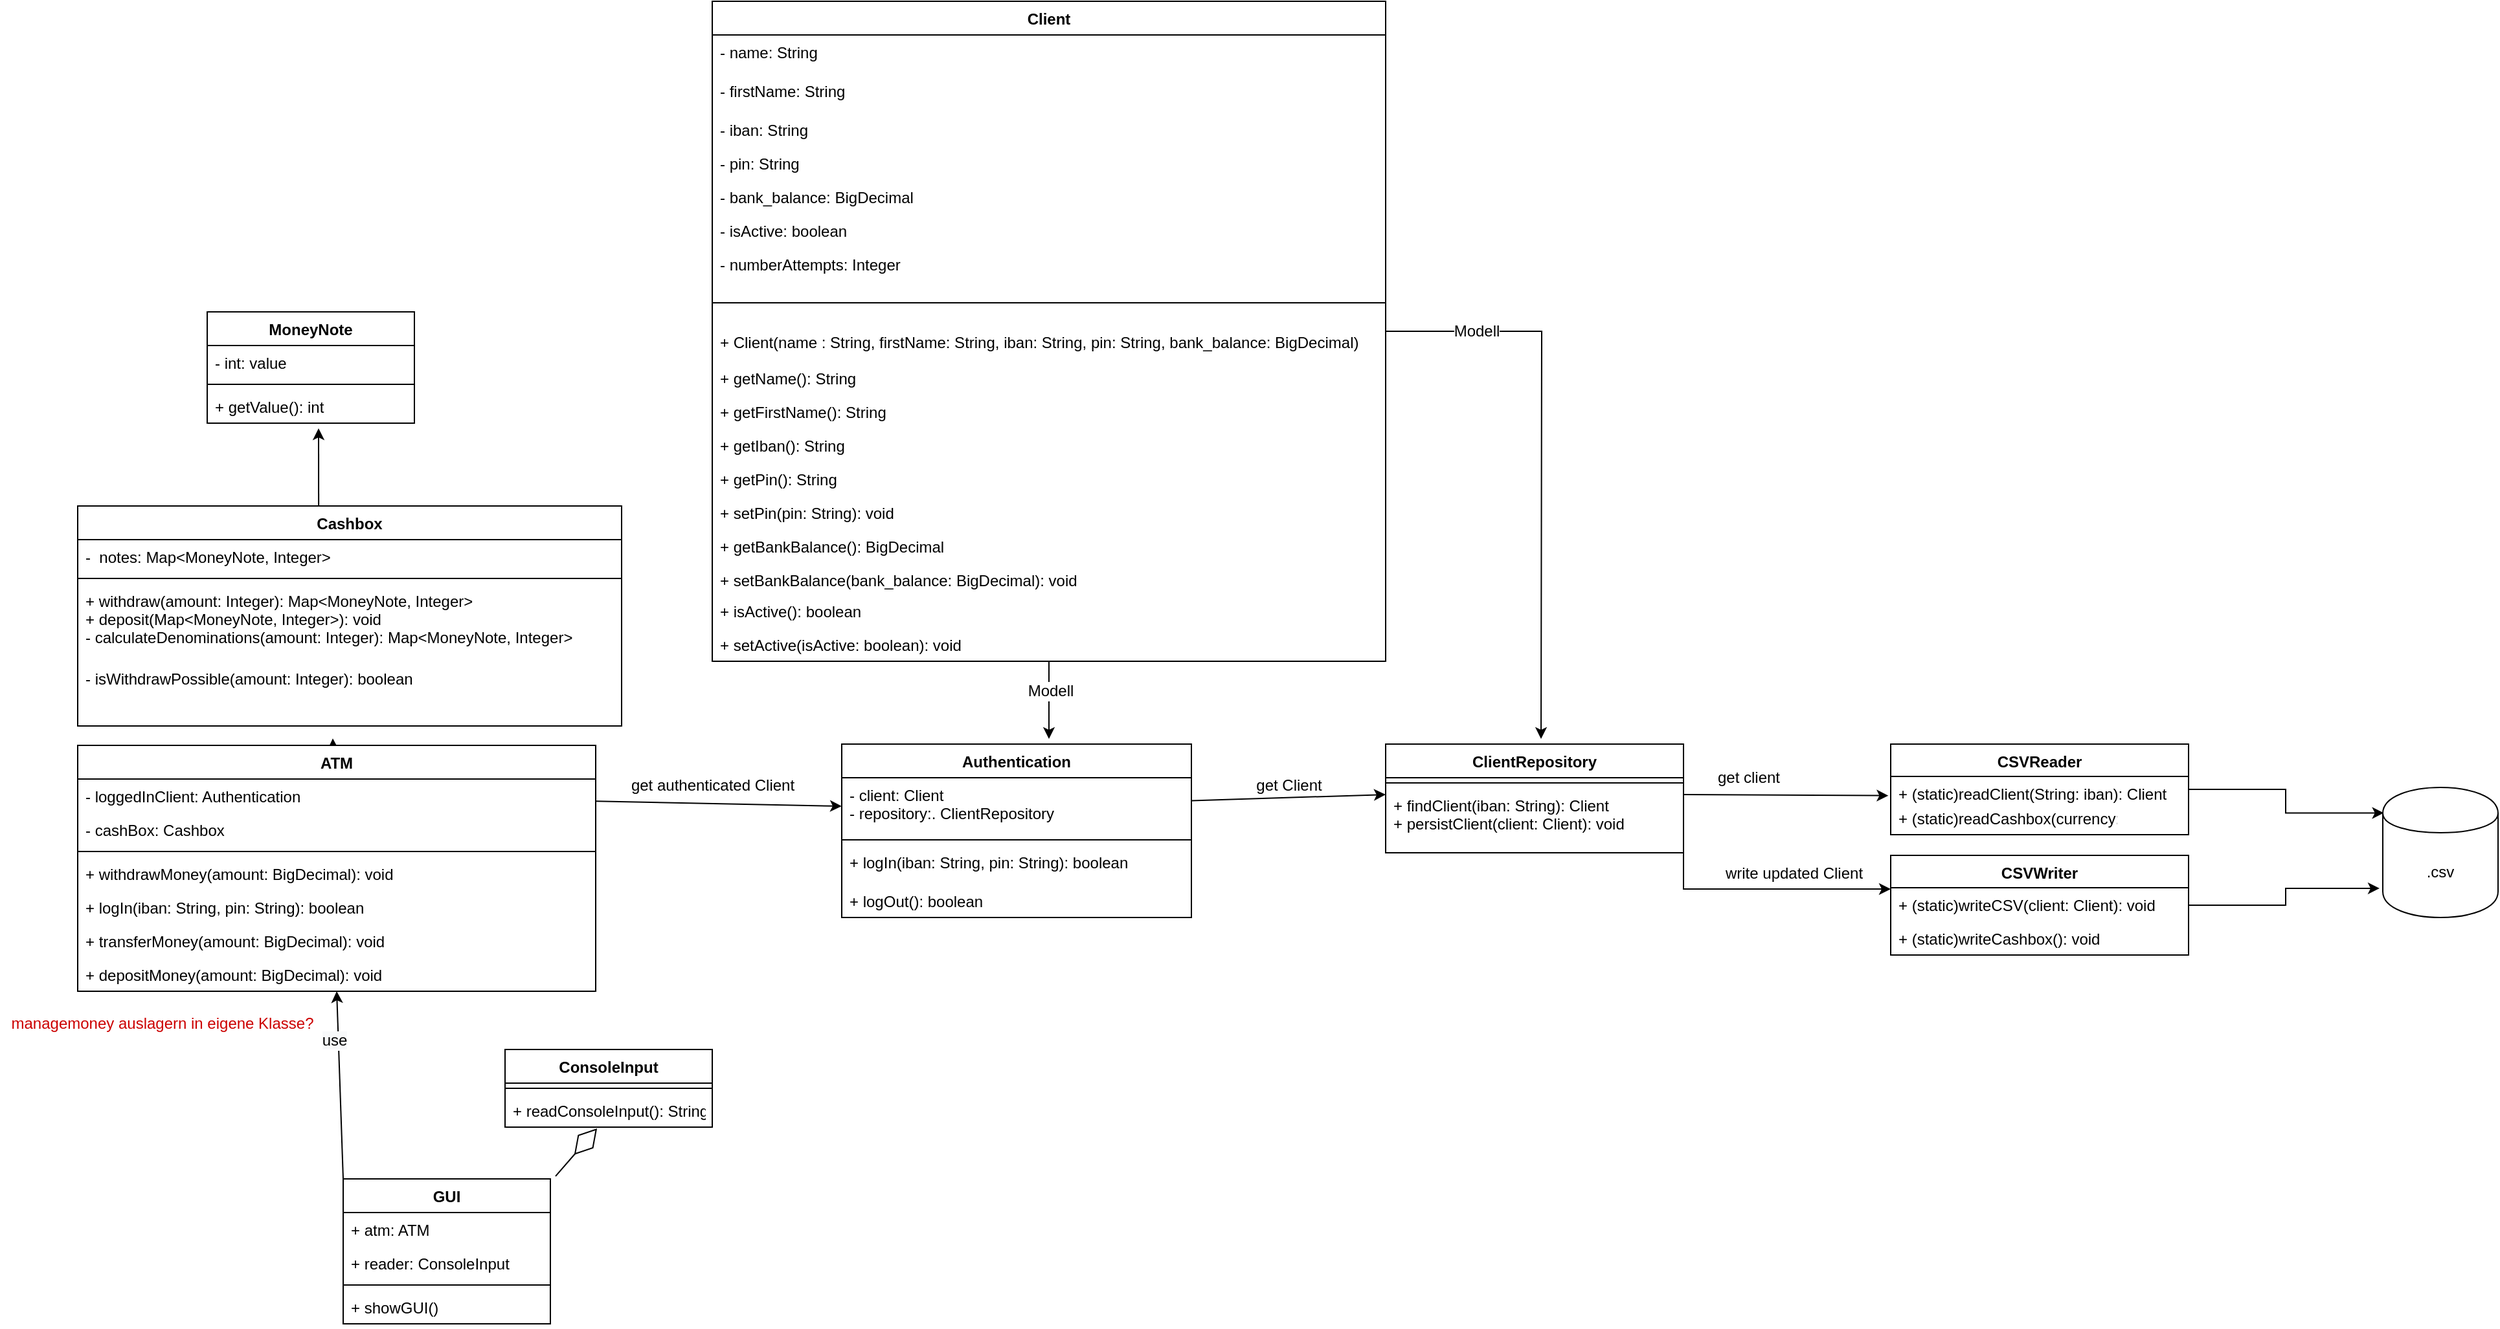 <mxfile version="12.7.9" type="device"><diagram id="_A4snXSkUU2wSr__F0cb" name="Page-1"><mxGraphModel dx="2015" dy="657" grid="1" gridSize="10" guides="1" tooltips="1" connect="1" arrows="1" fold="1" page="1" pageScale="1" pageWidth="827" pageHeight="1169" math="0" shadow="0"><root><mxCell id="0"/><mxCell id="1" parent="0"/><mxCell id="wJ3wUYOVIDpgoZ74Ztst-48" value="" style="edgeStyle=orthogonalEdgeStyle;rounded=0;orthogonalLoop=1;jettySize=auto;html=1;" parent="1" source="7Y9ToGgfxvhM3OVeERas-5" edge="1"><mxGeometry relative="1" as="geometry"><mxPoint x="730" y="580" as="targetPoint"/></mxGeometry></mxCell><mxCell id="wJ3wUYOVIDpgoZ74Ztst-49" value="Modell" style="text;html=1;align=center;verticalAlign=middle;resizable=0;points=[];labelBackgroundColor=#ffffff;" parent="wJ3wUYOVIDpgoZ74Ztst-48" vertex="1" connectable="0"><mxGeometry x="-0.678" relative="1" as="geometry"><mxPoint as="offset"/></mxGeometry></mxCell><mxCell id="wJ3wUYOVIDpgoZ74Ztst-81" value="" style="edgeStyle=orthogonalEdgeStyle;rounded=0;orthogonalLoop=1;jettySize=auto;html=1;" parent="1" source="7Y9ToGgfxvhM3OVeERas-5" edge="1"><mxGeometry relative="1" as="geometry"><mxPoint x="350" y="580" as="targetPoint"/></mxGeometry></mxCell><mxCell id="wJ3wUYOVIDpgoZ74Ztst-82" value="Modell" style="text;html=1;align=center;verticalAlign=middle;resizable=0;points=[];labelBackgroundColor=#ffffff;" parent="wJ3wUYOVIDpgoZ74Ztst-81" vertex="1" connectable="0"><mxGeometry x="-0.24" y="1" relative="1" as="geometry"><mxPoint as="offset"/></mxGeometry></mxCell><mxCell id="7Y9ToGgfxvhM3OVeERas-5" value="Client" style="swimlane;fontStyle=1;align=center;verticalAlign=top;childLayout=stackLayout;horizontal=1;startSize=26;horizontalStack=0;resizeParent=1;resizeParentMax=0;resizeLast=0;collapsible=1;marginBottom=0;" parent="1" vertex="1"><mxGeometry x="90" y="10" width="520" height="510" as="geometry"><mxRectangle x="40" y="60" width="70" height="26" as="alternateBounds"/></mxGeometry></mxCell><mxCell id="7Y9ToGgfxvhM3OVeERas-10" value="- name: String" style="text;strokeColor=none;fillColor=none;align=left;verticalAlign=top;spacingLeft=4;spacingRight=4;overflow=hidden;rotatable=0;points=[[0,0.5],[1,0.5]];portConstraint=eastwest;" parent="7Y9ToGgfxvhM3OVeERas-5" vertex="1"><mxGeometry y="26" width="520" height="30" as="geometry"/></mxCell><mxCell id="7Y9ToGgfxvhM3OVeERas-6" value="- firstName: String" style="text;strokeColor=none;fillColor=none;align=left;verticalAlign=top;spacingLeft=4;spacingRight=4;overflow=hidden;rotatable=0;points=[[0,0.5],[1,0.5]];portConstraint=eastwest;" parent="7Y9ToGgfxvhM3OVeERas-5" vertex="1"><mxGeometry y="56" width="520" height="30" as="geometry"/></mxCell><mxCell id="7Y9ToGgfxvhM3OVeERas-16" value="- iban: String" style="text;strokeColor=none;fillColor=none;align=left;verticalAlign=top;spacingLeft=4;spacingRight=4;overflow=hidden;rotatable=0;points=[[0,0.5],[1,0.5]];portConstraint=eastwest;" parent="7Y9ToGgfxvhM3OVeERas-5" vertex="1"><mxGeometry y="86" width="520" height="26" as="geometry"/></mxCell><mxCell id="7Y9ToGgfxvhM3OVeERas-17" value="- pin: String" style="text;strokeColor=none;fillColor=none;align=left;verticalAlign=top;spacingLeft=4;spacingRight=4;overflow=hidden;rotatable=0;points=[[0,0.5],[1,0.5]];portConstraint=eastwest;" parent="7Y9ToGgfxvhM3OVeERas-5" vertex="1"><mxGeometry y="112" width="520" height="26" as="geometry"/></mxCell><mxCell id="7Y9ToGgfxvhM3OVeERas-18" value="- bank_balance: BigDecimal&#10;" style="text;strokeColor=none;fillColor=none;align=left;verticalAlign=top;spacingLeft=4;spacingRight=4;overflow=hidden;rotatable=0;points=[[0,0.5],[1,0.5]];portConstraint=eastwest;" parent="7Y9ToGgfxvhM3OVeERas-5" vertex="1"><mxGeometry y="138" width="520" height="26" as="geometry"/></mxCell><mxCell id="8s-65DUfK8qfeiLBdL2T-2" value="- isActive: boolean" style="text;strokeColor=none;fillColor=none;align=left;verticalAlign=top;spacingLeft=4;spacingRight=4;overflow=hidden;rotatable=0;points=[[0,0.5],[1,0.5]];portConstraint=eastwest;" vertex="1" parent="7Y9ToGgfxvhM3OVeERas-5"><mxGeometry y="164" width="520" height="26" as="geometry"/></mxCell><mxCell id="8s-65DUfK8qfeiLBdL2T-3" value="- numberAttempts: Integer" style="text;strokeColor=none;fillColor=none;align=left;verticalAlign=top;spacingLeft=4;spacingRight=4;overflow=hidden;rotatable=0;points=[[0,0.5],[1,0.5]];portConstraint=eastwest;" vertex="1" parent="7Y9ToGgfxvhM3OVeERas-5"><mxGeometry y="190" width="520" height="26" as="geometry"/></mxCell><mxCell id="7Y9ToGgfxvhM3OVeERas-7" value="" style="line;strokeWidth=1;fillColor=none;align=left;verticalAlign=middle;spacingTop=-1;spacingLeft=3;spacingRight=3;rotatable=0;labelPosition=right;points=[];portConstraint=eastwest;" parent="7Y9ToGgfxvhM3OVeERas-5" vertex="1"><mxGeometry y="216" width="520" height="34" as="geometry"/></mxCell><mxCell id="7Y9ToGgfxvhM3OVeERas-8" value="+ Client(name : String, firstName: String, iban: String, pin: String, bank_balance: BigDecimal)" style="text;strokeColor=none;fillColor=none;align=left;verticalAlign=top;spacingLeft=4;spacingRight=4;overflow=hidden;rotatable=0;points=[[0,0.5],[1,0.5]];portConstraint=eastwest;" parent="7Y9ToGgfxvhM3OVeERas-5" vertex="1"><mxGeometry y="250" width="520" height="28" as="geometry"/></mxCell><mxCell id="7Y9ToGgfxvhM3OVeERas-21" value="+ getName(): String" style="text;strokeColor=none;fillColor=none;align=left;verticalAlign=top;spacingLeft=4;spacingRight=4;overflow=hidden;rotatable=0;points=[[0,0.5],[1,0.5]];portConstraint=eastwest;" parent="7Y9ToGgfxvhM3OVeERas-5" vertex="1"><mxGeometry y="278" width="520" height="26" as="geometry"/></mxCell><mxCell id="7Y9ToGgfxvhM3OVeERas-22" value="+ getFirstName(): String" style="text;strokeColor=none;fillColor=none;align=left;verticalAlign=top;spacingLeft=4;spacingRight=4;overflow=hidden;rotatable=0;points=[[0,0.5],[1,0.5]];portConstraint=eastwest;" parent="7Y9ToGgfxvhM3OVeERas-5" vertex="1"><mxGeometry y="304" width="520" height="26" as="geometry"/></mxCell><mxCell id="7Y9ToGgfxvhM3OVeERas-23" value="+ getIban(): String" style="text;strokeColor=none;fillColor=none;align=left;verticalAlign=top;spacingLeft=4;spacingRight=4;overflow=hidden;rotatable=0;points=[[0,0.5],[1,0.5]];portConstraint=eastwest;" parent="7Y9ToGgfxvhM3OVeERas-5" vertex="1"><mxGeometry y="330" width="520" height="26" as="geometry"/></mxCell><mxCell id="7Y9ToGgfxvhM3OVeERas-24" value="+ getPin(): String&#10;" style="text;strokeColor=none;fillColor=none;align=left;verticalAlign=top;spacingLeft=4;spacingRight=4;overflow=hidden;rotatable=0;points=[[0,0.5],[1,0.5]];portConstraint=eastwest;" parent="7Y9ToGgfxvhM3OVeERas-5" vertex="1"><mxGeometry y="356" width="520" height="26" as="geometry"/></mxCell><mxCell id="7Y9ToGgfxvhM3OVeERas-25" value="+ setPin(pin: String): void " style="text;strokeColor=none;fillColor=none;align=left;verticalAlign=top;spacingLeft=4;spacingRight=4;overflow=hidden;rotatable=0;points=[[0,0.5],[1,0.5]];portConstraint=eastwest;" parent="7Y9ToGgfxvhM3OVeERas-5" vertex="1"><mxGeometry y="382" width="520" height="26" as="geometry"/></mxCell><mxCell id="7Y9ToGgfxvhM3OVeERas-26" value="+ getBankBalance(): BigDecimal" style="text;strokeColor=none;fillColor=none;align=left;verticalAlign=top;spacingLeft=4;spacingRight=4;overflow=hidden;rotatable=0;points=[[0,0.5],[1,0.5]];portConstraint=eastwest;" parent="7Y9ToGgfxvhM3OVeERas-5" vertex="1"><mxGeometry y="408" width="520" height="26" as="geometry"/></mxCell><mxCell id="7Y9ToGgfxvhM3OVeERas-27" value="+ setBankBalance(bank_balance: BigDecimal): void" style="text;strokeColor=none;fillColor=none;align=left;verticalAlign=top;spacingLeft=4;spacingRight=4;overflow=hidden;rotatable=0;points=[[0,0.5],[1,0.5]];portConstraint=eastwest;" parent="7Y9ToGgfxvhM3OVeERas-5" vertex="1"><mxGeometry y="434" width="520" height="24" as="geometry"/></mxCell><mxCell id="8s-65DUfK8qfeiLBdL2T-4" value="+ isActive(): boolean" style="text;strokeColor=none;fillColor=none;align=left;verticalAlign=top;spacingLeft=4;spacingRight=4;overflow=hidden;rotatable=0;points=[[0,0.5],[1,0.5]];portConstraint=eastwest;" vertex="1" parent="7Y9ToGgfxvhM3OVeERas-5"><mxGeometry y="458" width="520" height="26" as="geometry"/></mxCell><mxCell id="8s-65DUfK8qfeiLBdL2T-5" value="+ setActive(isActive: boolean): void" style="text;strokeColor=none;fillColor=none;align=left;verticalAlign=top;spacingLeft=4;spacingRight=4;overflow=hidden;rotatable=0;points=[[0,0.5],[1,0.5]];portConstraint=eastwest;" vertex="1" parent="7Y9ToGgfxvhM3OVeERas-5"><mxGeometry y="484" width="520" height="26" as="geometry"/></mxCell><mxCell id="7Y9ToGgfxvhM3OVeERas-28" value="ConsoleInput" style="swimlane;fontStyle=1;align=center;verticalAlign=top;childLayout=stackLayout;horizontal=1;startSize=26;horizontalStack=0;resizeParent=1;resizeParentMax=0;resizeLast=0;collapsible=1;marginBottom=0;" parent="1" vertex="1"><mxGeometry x="-70" y="820" width="160" height="60" as="geometry"/></mxCell><mxCell id="7Y9ToGgfxvhM3OVeERas-30" value="" style="line;strokeWidth=1;fillColor=none;align=left;verticalAlign=middle;spacingTop=-1;spacingLeft=3;spacingRight=3;rotatable=0;labelPosition=right;points=[];portConstraint=eastwest;" parent="7Y9ToGgfxvhM3OVeERas-28" vertex="1"><mxGeometry y="26" width="160" height="8" as="geometry"/></mxCell><mxCell id="7Y9ToGgfxvhM3OVeERas-31" value="+ readConsoleInput(): String" style="text;strokeColor=none;fillColor=none;align=left;verticalAlign=top;spacingLeft=4;spacingRight=4;overflow=hidden;rotatable=0;points=[[0,0.5],[1,0.5]];portConstraint=eastwest;" parent="7Y9ToGgfxvhM3OVeERas-28" vertex="1"><mxGeometry y="34" width="160" height="26" as="geometry"/></mxCell><mxCell id="7Y9ToGgfxvhM3OVeERas-37" value="GUI" style="swimlane;fontStyle=1;align=center;verticalAlign=top;childLayout=stackLayout;horizontal=1;startSize=26;horizontalStack=0;resizeParent=1;resizeParentMax=0;resizeLast=0;collapsible=1;marginBottom=0;" parent="1" vertex="1"><mxGeometry x="-195" y="920" width="160" height="112" as="geometry"/></mxCell><mxCell id="7Y9ToGgfxvhM3OVeERas-164" value="+ atm: ATM" style="text;strokeColor=none;fillColor=none;align=left;verticalAlign=top;spacingLeft=4;spacingRight=4;overflow=hidden;rotatable=0;points=[[0,0.5],[1,0.5]];portConstraint=eastwest;" parent="7Y9ToGgfxvhM3OVeERas-37" vertex="1"><mxGeometry y="26" width="160" height="26" as="geometry"/></mxCell><mxCell id="7Y9ToGgfxvhM3OVeERas-38" value="+ reader: ConsoleInput" style="text;strokeColor=none;fillColor=none;align=left;verticalAlign=top;spacingLeft=4;spacingRight=4;overflow=hidden;rotatable=0;points=[[0,0.5],[1,0.5]];portConstraint=eastwest;" parent="7Y9ToGgfxvhM3OVeERas-37" vertex="1"><mxGeometry y="52" width="160" height="26" as="geometry"/></mxCell><mxCell id="7Y9ToGgfxvhM3OVeERas-39" value="" style="line;strokeWidth=1;fillColor=none;align=left;verticalAlign=middle;spacingTop=-1;spacingLeft=3;spacingRight=3;rotatable=0;labelPosition=right;points=[];portConstraint=eastwest;" parent="7Y9ToGgfxvhM3OVeERas-37" vertex="1"><mxGeometry y="78" width="160" height="8" as="geometry"/></mxCell><mxCell id="7Y9ToGgfxvhM3OVeERas-40" value="+ showGUI()" style="text;strokeColor=none;fillColor=none;align=left;verticalAlign=top;spacingLeft=4;spacingRight=4;overflow=hidden;rotatable=0;points=[[0,0.5],[1,0.5]];portConstraint=eastwest;" parent="7Y9ToGgfxvhM3OVeERas-37" vertex="1"><mxGeometry y="86" width="160" height="26" as="geometry"/></mxCell><mxCell id="wJ3wUYOVIDpgoZ74Ztst-86" value="" style="edgeStyle=orthogonalEdgeStyle;rounded=0;orthogonalLoop=1;jettySize=auto;html=1;entryX=0.009;entryY=0.196;entryDx=0;entryDy=0;entryPerimeter=0;" parent="1" source="7Y9ToGgfxvhM3OVeERas-46" edge="1" target="wJ3wUYOVIDpgoZ74Ztst-83"><mxGeometry relative="1" as="geometry"><mxPoint x="1240" y="609.5" as="targetPoint"/></mxGeometry></mxCell><mxCell id="7Y9ToGgfxvhM3OVeERas-46" value="CSVReader&#10;" style="swimlane;fontStyle=1;align=center;verticalAlign=top;childLayout=stackLayout;horizontal=1;startSize=25;horizontalStack=0;resizeParent=1;resizeParentMax=0;resizeLast=0;collapsible=1;marginBottom=0;" parent="1" vertex="1"><mxGeometry x="1000" y="584" width="230" height="70" as="geometry"/></mxCell><mxCell id="7Y9ToGgfxvhM3OVeERas-49" value="+ (static)readClient(String: iban): Client" style="text;strokeColor=none;fillColor=none;align=left;verticalAlign=top;spacingLeft=4;spacingRight=4;overflow=hidden;rotatable=0;points=[[0,0.5],[1,0.5]];portConstraint=eastwest;" parent="7Y9ToGgfxvhM3OVeERas-46" vertex="1"><mxGeometry y="25" width="230" height="45" as="geometry"/></mxCell><mxCell id="7Y9ToGgfxvhM3OVeERas-61" value="Authentication" style="swimlane;fontStyle=1;align=center;verticalAlign=top;childLayout=stackLayout;horizontal=1;startSize=26;horizontalStack=0;resizeParent=1;resizeParentMax=0;resizeLast=0;collapsible=1;marginBottom=0;" parent="1" vertex="1"><mxGeometry x="190" y="584" width="270" height="134" as="geometry"/></mxCell><mxCell id="7Y9ToGgfxvhM3OVeERas-62" value="- client: Client&#10;- repository:. ClientRepository&#10;" style="text;strokeColor=none;fillColor=none;align=left;verticalAlign=top;spacingLeft=4;spacingRight=4;overflow=hidden;rotatable=0;points=[[0,0.5],[1,0.5]];portConstraint=eastwest;" parent="7Y9ToGgfxvhM3OVeERas-61" vertex="1"><mxGeometry y="26" width="270" height="44" as="geometry"/></mxCell><mxCell id="7Y9ToGgfxvhM3OVeERas-63" value="" style="line;strokeWidth=1;fillColor=none;align=left;verticalAlign=middle;spacingTop=-1;spacingLeft=3;spacingRight=3;rotatable=0;labelPosition=right;points=[];portConstraint=eastwest;" parent="7Y9ToGgfxvhM3OVeERas-61" vertex="1"><mxGeometry y="70" width="270" height="8" as="geometry"/></mxCell><mxCell id="7Y9ToGgfxvhM3OVeERas-64" value="+ logIn(iban: String, pin: String): boolean" style="text;strokeColor=none;fillColor=none;align=left;verticalAlign=top;spacingLeft=4;spacingRight=4;overflow=hidden;rotatable=0;points=[[0,0.5],[1,0.5]];portConstraint=eastwest;" parent="7Y9ToGgfxvhM3OVeERas-61" vertex="1"><mxGeometry y="78" width="270" height="30" as="geometry"/></mxCell><mxCell id="7Y9ToGgfxvhM3OVeERas-65" value="+ logOut(): boolean" style="text;strokeColor=none;fillColor=none;align=left;verticalAlign=top;spacingLeft=4;spacingRight=4;overflow=hidden;rotatable=0;points=[[0,0.5],[1,0.5]];portConstraint=eastwest;" parent="7Y9ToGgfxvhM3OVeERas-61" vertex="1"><mxGeometry y="108" width="270" height="26" as="geometry"/></mxCell><mxCell id="7Y9ToGgfxvhM3OVeERas-146" style="edgeStyle=none;rounded=0;orthogonalLoop=1;jettySize=auto;html=1;entryX=0.469;entryY=1.192;entryDx=0;entryDy=0;entryPerimeter=0;" parent="1" source="7Y9ToGgfxvhM3OVeERas-74" target="7Y9ToGgfxvhM3OVeERas-163" edge="1"><mxGeometry relative="1" as="geometry"><mxPoint x="-195" y="520" as="targetPoint"/></mxGeometry></mxCell><mxCell id="7Y9ToGgfxvhM3OVeERas-74" value="ATM" style="swimlane;fontStyle=1;align=center;verticalAlign=top;childLayout=stackLayout;horizontal=1;startSize=26;horizontalStack=0;resizeParent=1;resizeParentMax=0;resizeLast=0;collapsible=1;marginBottom=0;" parent="1" vertex="1"><mxGeometry x="-400" y="585" width="400" height="190" as="geometry"/></mxCell><mxCell id="7Y9ToGgfxvhM3OVeERas-75" value="- loggedInClient: Authentication" style="text;strokeColor=none;fillColor=none;align=left;verticalAlign=top;spacingLeft=4;spacingRight=4;overflow=hidden;rotatable=0;points=[[0,0.5],[1,0.5]];portConstraint=eastwest;" parent="7Y9ToGgfxvhM3OVeERas-74" vertex="1"><mxGeometry y="26" width="400" height="26" as="geometry"/></mxCell><mxCell id="7Y9ToGgfxvhM3OVeERas-145" value="- cashBox: Cashbox" style="text;strokeColor=none;fillColor=none;align=left;verticalAlign=top;spacingLeft=4;spacingRight=4;overflow=hidden;rotatable=0;points=[[0,0.5],[1,0.5]];portConstraint=eastwest;" parent="7Y9ToGgfxvhM3OVeERas-74" vertex="1"><mxGeometry y="52" width="400" height="26" as="geometry"/></mxCell><mxCell id="7Y9ToGgfxvhM3OVeERas-76" value="" style="line;strokeWidth=1;fillColor=none;align=left;verticalAlign=middle;spacingTop=-1;spacingLeft=3;spacingRight=3;rotatable=0;labelPosition=right;points=[];portConstraint=eastwest;" parent="7Y9ToGgfxvhM3OVeERas-74" vertex="1"><mxGeometry y="78" width="400" height="8" as="geometry"/></mxCell><mxCell id="7Y9ToGgfxvhM3OVeERas-121" value="+ withdrawMoney(amount: BigDecimal): void&#10;" style="text;strokeColor=none;fillColor=none;align=left;verticalAlign=top;spacingLeft=4;spacingRight=4;overflow=hidden;rotatable=0;points=[[0,0.5],[1,0.5]];portConstraint=eastwest;" parent="7Y9ToGgfxvhM3OVeERas-74" vertex="1"><mxGeometry y="86" width="400" height="26" as="geometry"/></mxCell><mxCell id="DmEjYJdLKZ-OE5gWy6XE-2" value="+ logIn(iban: String, pin: String): boolean" style="text;strokeColor=none;fillColor=none;align=left;verticalAlign=top;spacingLeft=4;spacingRight=4;overflow=hidden;rotatable=0;points=[[0,0.5],[1,0.5]];portConstraint=eastwest;" parent="7Y9ToGgfxvhM3OVeERas-74" vertex="1"><mxGeometry y="112" width="400" height="26" as="geometry"/></mxCell><mxCell id="7Y9ToGgfxvhM3OVeERas-77" value="+ transferMoney(amount: BigDecimal): void" style="text;strokeColor=none;fillColor=none;align=left;verticalAlign=top;spacingLeft=4;spacingRight=4;overflow=hidden;rotatable=0;points=[[0,0.5],[1,0.5]];portConstraint=eastwest;" parent="7Y9ToGgfxvhM3OVeERas-74" vertex="1"><mxGeometry y="138" width="400" height="26" as="geometry"/></mxCell><mxCell id="7Y9ToGgfxvhM3OVeERas-80" value="+ depositMoney(amount: BigDecimal): void " style="text;strokeColor=none;fillColor=none;align=left;verticalAlign=top;spacingLeft=4;spacingRight=4;overflow=hidden;rotatable=0;points=[[0,0.5],[1,0.5]];portConstraint=eastwest;" parent="7Y9ToGgfxvhM3OVeERas-74" vertex="1"><mxGeometry y="164" width="400" height="26" as="geometry"/></mxCell><mxCell id="7Y9ToGgfxvhM3OVeERas-96" style="edgeStyle=none;rounded=0;orthogonalLoop=1;jettySize=auto;html=1;entryX=0;entryY=0.5;entryDx=0;entryDy=0;" parent="1" source="7Y9ToGgfxvhM3OVeERas-62" edge="1"><mxGeometry relative="1" as="geometry"><mxPoint x="610" y="623" as="targetPoint"/></mxGeometry></mxCell><mxCell id="7Y9ToGgfxvhM3OVeERas-98" value="get Client" style="text;html=1;align=center;verticalAlign=middle;resizable=0;points=[];;autosize=1;" parent="1" vertex="1"><mxGeometry x="500" y="605.5" width="70" height="20" as="geometry"/></mxCell><mxCell id="7Y9ToGgfxvhM3OVeERas-107" value="ClientRepository" style="swimlane;fontStyle=1;align=center;verticalAlign=top;childLayout=stackLayout;horizontal=1;startSize=26;horizontalStack=0;resizeParent=1;resizeParentMax=0;resizeLast=0;collapsible=1;marginBottom=0;" parent="1" vertex="1"><mxGeometry x="610" y="584" width="230" height="84" as="geometry"/></mxCell><mxCell id="7Y9ToGgfxvhM3OVeERas-109" value="" style="line;strokeWidth=1;fillColor=none;align=left;verticalAlign=middle;spacingTop=-1;spacingLeft=3;spacingRight=3;rotatable=0;labelPosition=right;points=[];portConstraint=eastwest;" parent="7Y9ToGgfxvhM3OVeERas-107" vertex="1"><mxGeometry y="26" width="230" height="8" as="geometry"/></mxCell><mxCell id="7Y9ToGgfxvhM3OVeERas-110" value="+ findClient(iban: String): Client&#10;+ persistClient(client: Client): void" style="text;strokeColor=none;fillColor=none;align=left;verticalAlign=top;spacingLeft=4;spacingRight=4;overflow=hidden;rotatable=0;points=[[0,0.5],[1,0.5]];portConstraint=eastwest;" parent="7Y9ToGgfxvhM3OVeERas-107" vertex="1"><mxGeometry y="34" width="230" height="50" as="geometry"/></mxCell><mxCell id="7Y9ToGgfxvhM3OVeERas-111" style="edgeStyle=none;rounded=0;orthogonalLoop=1;jettySize=auto;html=1;exitX=1;exitY=0.5;exitDx=0;exitDy=0;entryX=-0.01;entryY=-0.16;entryDx=0;entryDy=0;entryPerimeter=0;" parent="1" target="8s-65DUfK8qfeiLBdL2T-1" edge="1"><mxGeometry relative="1" as="geometry"><mxPoint x="840" y="623" as="sourcePoint"/></mxGeometry></mxCell><mxCell id="7Y9ToGgfxvhM3OVeERas-112" value="get client" style="text;html=1;align=center;verticalAlign=middle;resizable=0;points=[];;autosize=1;" parent="1" vertex="1"><mxGeometry x="860" y="599.5" width="60" height="20" as="geometry"/></mxCell><mxCell id="7Y9ToGgfxvhM3OVeERas-116" value="get authenticated Client" style="text;html=1;align=center;verticalAlign=middle;resizable=0;points=[];;autosize=1;" parent="1" vertex="1"><mxGeometry x="20" y="605.5" width="140" height="20" as="geometry"/></mxCell><mxCell id="7Y9ToGgfxvhM3OVeERas-120" style="edgeStyle=none;rounded=0;orthogonalLoop=1;jettySize=auto;html=1;entryX=0;entryY=0.5;entryDx=0;entryDy=0;" parent="1" source="7Y9ToGgfxvhM3OVeERas-75" target="7Y9ToGgfxvhM3OVeERas-62" edge="1"><mxGeometry relative="1" as="geometry"/></mxCell><mxCell id="7Y9ToGgfxvhM3OVeERas-127" style="edgeStyle=none;rounded=0;orthogonalLoop=1;jettySize=auto;html=1;entryX=0.5;entryY=1;entryDx=0;entryDy=0;" parent="1" target="7Y9ToGgfxvhM3OVeERas-74" edge="1"><mxGeometry relative="1" as="geometry"><mxPoint x="-190" y="800" as="targetPoint"/><mxPoint x="-195" y="920" as="sourcePoint"/><Array as="points"/></mxGeometry></mxCell><mxCell id="7Y9ToGgfxvhM3OVeERas-168" value="&lt;span style=&quot;background-color: rgb(248 , 249 , 250)&quot;&gt;use&lt;/span&gt;" style="text;html=1;align=center;verticalAlign=middle;resizable=0;points=[];;labelBackgroundColor=#ffffff;" parent="7Y9ToGgfxvhM3OVeERas-127" vertex="1" connectable="0"><mxGeometry x="0.483" y="4" relative="1" as="geometry"><mxPoint as="offset"/></mxGeometry></mxCell><mxCell id="7Y9ToGgfxvhM3OVeERas-144" style="edgeStyle=none;rounded=0;orthogonalLoop=1;jettySize=auto;html=1;exitX=0.443;exitY=0;exitDx=0;exitDy=0;exitPerimeter=0;" parent="1" source="7Y9ToGgfxvhM3OVeERas-130" edge="1"><mxGeometry relative="1" as="geometry"><mxPoint x="-214" y="340" as="targetPoint"/></mxGeometry></mxCell><mxCell id="7Y9ToGgfxvhM3OVeERas-130" value="Cashbox" style="swimlane;fontStyle=1;align=center;verticalAlign=top;childLayout=stackLayout;horizontal=1;startSize=26;horizontalStack=0;resizeParent=1;resizeParentMax=0;resizeLast=0;collapsible=1;marginBottom=0;" parent="1" vertex="1"><mxGeometry x="-400" y="400" width="420" height="170" as="geometry"/></mxCell><mxCell id="7Y9ToGgfxvhM3OVeERas-131" value="-  notes: Map&lt;MoneyNote, Integer&gt;" style="text;strokeColor=none;fillColor=none;align=left;verticalAlign=top;spacingLeft=4;spacingRight=4;overflow=hidden;rotatable=0;points=[[0,0.5],[1,0.5]];portConstraint=eastwest;" parent="7Y9ToGgfxvhM3OVeERas-130" vertex="1"><mxGeometry y="26" width="420" height="26" as="geometry"/></mxCell><mxCell id="7Y9ToGgfxvhM3OVeERas-132" value="" style="line;strokeWidth=1;fillColor=none;align=left;verticalAlign=middle;spacingTop=-1;spacingLeft=3;spacingRight=3;rotatable=0;labelPosition=right;points=[];portConstraint=eastwest;" parent="7Y9ToGgfxvhM3OVeERas-130" vertex="1"><mxGeometry y="52" width="420" height="8" as="geometry"/></mxCell><mxCell id="7Y9ToGgfxvhM3OVeERas-133" value="+ withdraw(amount: Integer): Map&lt;MoneyNote, Integer&gt;&#10;+ deposit(Map&lt;MoneyNote, Integer&gt;): void&#10;- calculateDenominations(amount: Integer): Map&lt;MoneyNote, Integer&gt;" style="text;strokeColor=none;fillColor=none;align=left;verticalAlign=top;spacingLeft=4;spacingRight=4;overflow=hidden;rotatable=0;points=[[0,0.5],[1,0.5]];portConstraint=eastwest;" parent="7Y9ToGgfxvhM3OVeERas-130" vertex="1"><mxGeometry y="60" width="420" height="60" as="geometry"/></mxCell><mxCell id="7Y9ToGgfxvhM3OVeERas-163" value="- isWithdrawPossible(amount: Integer): boolean&#10;" style="text;strokeColor=none;fillColor=none;align=left;verticalAlign=top;spacingLeft=4;spacingRight=4;overflow=hidden;rotatable=0;points=[[0,0.5],[1,0.5]];portConstraint=eastwest;" parent="7Y9ToGgfxvhM3OVeERas-130" vertex="1"><mxGeometry y="120" width="420" height="50" as="geometry"/></mxCell><mxCell id="7Y9ToGgfxvhM3OVeERas-134" value="MoneyNote" style="swimlane;fontStyle=1;align=center;verticalAlign=top;childLayout=stackLayout;horizontal=1;startSize=26;horizontalStack=0;resizeParent=1;resizeParentMax=0;resizeLast=0;collapsible=1;marginBottom=0;" parent="1" vertex="1"><mxGeometry x="-300" y="250" width="160" height="86" as="geometry"/></mxCell><mxCell id="7Y9ToGgfxvhM3OVeERas-135" value="- int: value" style="text;strokeColor=none;fillColor=none;align=left;verticalAlign=top;spacingLeft=4;spacingRight=4;overflow=hidden;rotatable=0;points=[[0,0.5],[1,0.5]];portConstraint=eastwest;" parent="7Y9ToGgfxvhM3OVeERas-134" vertex="1"><mxGeometry y="26" width="160" height="26" as="geometry"/></mxCell><mxCell id="7Y9ToGgfxvhM3OVeERas-136" value="" style="line;strokeWidth=1;fillColor=none;align=left;verticalAlign=middle;spacingTop=-1;spacingLeft=3;spacingRight=3;rotatable=0;labelPosition=right;points=[];portConstraint=eastwest;" parent="7Y9ToGgfxvhM3OVeERas-134" vertex="1"><mxGeometry y="52" width="160" height="8" as="geometry"/></mxCell><mxCell id="7Y9ToGgfxvhM3OVeERas-137" value="+ getValue(): int" style="text;strokeColor=none;fillColor=none;align=left;verticalAlign=top;spacingLeft=4;spacingRight=4;overflow=hidden;rotatable=0;points=[[0,0.5],[1,0.5]];portConstraint=eastwest;" parent="7Y9ToGgfxvhM3OVeERas-134" vertex="1"><mxGeometry y="60" width="160" height="26" as="geometry"/></mxCell><mxCell id="7Y9ToGgfxvhM3OVeERas-169" value="" style="endArrow=diamondThin;endFill=0;endSize=24;html=1;exitX=1.025;exitY=-0.018;exitDx=0;exitDy=0;exitPerimeter=0;entryX=0.444;entryY=1.038;entryDx=0;entryDy=0;entryPerimeter=0;" parent="1" source="7Y9ToGgfxvhM3OVeERas-37" target="7Y9ToGgfxvhM3OVeERas-31" edge="1"><mxGeometry width="160" relative="1" as="geometry"><mxPoint x="-80" y="790" as="sourcePoint"/><mxPoint x="80" y="790" as="targetPoint"/></mxGeometry></mxCell><mxCell id="wJ3wUYOVIDpgoZ74Ztst-89" value="" style="edgeStyle=orthogonalEdgeStyle;rounded=0;orthogonalLoop=1;jettySize=auto;html=1;entryX=-0.028;entryY=0.776;entryDx=0;entryDy=0;entryPerimeter=0;" parent="1" source="wJ3wUYOVIDpgoZ74Ztst-18" edge="1" target="wJ3wUYOVIDpgoZ74Ztst-83"><mxGeometry relative="1" as="geometry"><mxPoint x="1240" y="695.5" as="targetPoint"/></mxGeometry></mxCell><mxCell id="wJ3wUYOVIDpgoZ74Ztst-18" value="CSVWriter" style="swimlane;fontStyle=1;align=center;verticalAlign=top;childLayout=stackLayout;horizontal=1;startSize=25;horizontalStack=0;resizeParent=1;resizeParentMax=0;resizeLast=0;collapsible=1;marginBottom=0;" parent="1" vertex="1"><mxGeometry x="1000" y="670" width="230" height="77" as="geometry"/></mxCell><mxCell id="wJ3wUYOVIDpgoZ74Ztst-19" value="+ (static)writeCSV(client: Client): void  " style="text;strokeColor=none;fillColor=none;align=left;verticalAlign=top;spacingLeft=4;spacingRight=4;overflow=hidden;rotatable=0;points=[[0,0.5],[1,0.5]];portConstraint=eastwest;" parent="wJ3wUYOVIDpgoZ74Ztst-18" vertex="1"><mxGeometry y="25" width="230" height="26" as="geometry"/></mxCell><mxCell id="8s-65DUfK8qfeiLBdL2T-7" value="+ (static)writeCashbox(): void" style="text;strokeColor=none;fillColor=none;align=left;verticalAlign=top;spacingLeft=4;spacingRight=4;overflow=hidden;rotatable=0;points=[[0,0.5],[1,0.5]];portConstraint=eastwest;" vertex="1" parent="wJ3wUYOVIDpgoZ74Ztst-18"><mxGeometry y="51" width="230" height="26" as="geometry"/></mxCell><mxCell id="wJ3wUYOVIDpgoZ74Ztst-28" style="edgeStyle=orthogonalEdgeStyle;rounded=0;orthogonalLoop=1;jettySize=auto;html=1;exitX=1;exitY=0.5;exitDx=0;exitDy=0;" parent="1" source="7Y9ToGgfxvhM3OVeERas-110" target="wJ3wUYOVIDpgoZ74Ztst-18" edge="1"><mxGeometry relative="1" as="geometry"><Array as="points"><mxPoint x="840" y="696"/></Array></mxGeometry></mxCell><mxCell id="wJ3wUYOVIDpgoZ74Ztst-29" value="write updated Client" style="text;html=1;align=center;verticalAlign=middle;resizable=0;points=[];autosize=1;" parent="1" vertex="1"><mxGeometry x="865" y="674" width="120" height="20" as="geometry"/></mxCell><mxCell id="wJ3wUYOVIDpgoZ74Ztst-83" value=".csv" style="shape=cylinder;whiteSpace=wrap;html=1;boundedLbl=1;backgroundOutline=1;" parent="1" vertex="1"><mxGeometry x="1380" y="617.5" width="89" height="100.5" as="geometry"/></mxCell><mxCell id="wJ3wUYOVIDpgoZ74Ztst-90" value="&lt;font color=&quot;#CC0000&quot;&gt;managemoney auslagern in eigene Klasse?&lt;/font&gt;" style="text;html=1;align=center;verticalAlign=middle;resizable=0;points=[];autosize=1;" parent="1" vertex="1"><mxGeometry x="-460" y="790" width="250" height="20" as="geometry"/></mxCell><mxCell id="8s-65DUfK8qfeiLBdL2T-1" value="+ (static)readCashbox(currency: String)" style="text;strokeColor=none;fillColor=none;align=left;verticalAlign=top;spacingLeft=4;spacingRight=4;overflow=hidden;rotatable=0;points=[[0,0.5],[1,0.5]];portConstraint=eastwest;" vertex="1" parent="1"><mxGeometry x="1000" y="628" width="180" height="26" as="geometry"/></mxCell></root></mxGraphModel></diagram></mxfile>